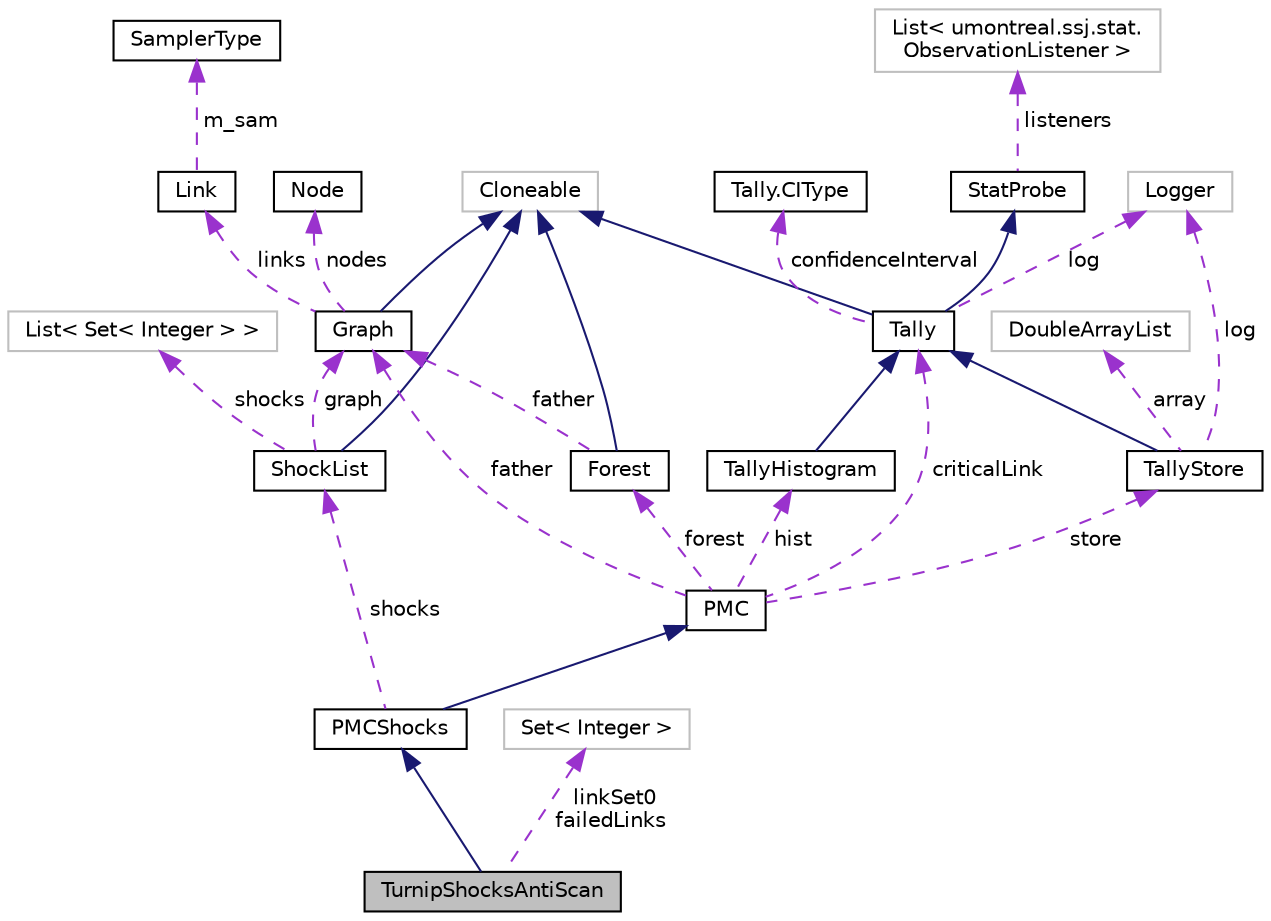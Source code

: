 digraph "TurnipShocksAntiScan"
{
 // INTERACTIVE_SVG=YES
  bgcolor="transparent";
  edge [fontname="Helvetica",fontsize="10",labelfontname="Helvetica",labelfontsize="10"];
  node [fontname="Helvetica",fontsize="10",shape=record];
  Node4 [label="TurnipShocksAntiScan",height=0.2,width=0.4,color="black", fillcolor="grey75", style="filled", fontcolor="black"];
  Node5 -> Node4 [dir="back",color="midnightblue",fontsize="10",style="solid",fontname="Helvetica"];
  Node5 [label="PMCShocks",height=0.2,width=0.4,color="black",URL="$d6/d1b/classumontreal_1_1ssj_1_1networks_1_1PMCShocks.html",tooltip="This class implements the Permutation Monte Carlo method with shocks to estimate the reliability of a..."];
  Node6 -> Node5 [dir="back",color="midnightblue",fontsize="10",style="solid",fontname="Helvetica"];
  Node6 [label="PMC",height=0.2,width=0.4,color="black",URL="$d4/de0/classumontreal_1_1ssj_1_1networks_1_1PMC.html",tooltip="This class implements the Permutation Monte Carlo method to estimate the reliability of a network..."];
  Node7 -> Node6 [dir="back",color="darkorchid3",fontsize="10",style="dashed",label=" forest" ,fontname="Helvetica"];
  Node7 [label="Forest",height=0.2,width=0.4,color="black",URL="$d8/d06/classumontreal_1_1ssj_1_1networks_1_1Forest.html",tooltip="This class implements forest and trees. "];
  Node8 -> Node7 [dir="back",color="midnightblue",fontsize="10",style="solid",fontname="Helvetica"];
  Node8 [label="Cloneable",height=0.2,width=0.4,color="grey75"];
  Node9 -> Node7 [dir="back",color="darkorchid3",fontsize="10",style="dashed",label=" father" ,fontname="Helvetica"];
  Node9 [label="Graph",height=0.2,width=0.4,color="black",URL="$d4/d6e/classumontreal_1_1ssj_1_1networks_1_1Graph.html",tooltip="This class implements a stochastic non-oriented weighted graph (a network). "];
  Node8 -> Node9 [dir="back",color="midnightblue",fontsize="10",style="solid",fontname="Helvetica"];
  Node10 -> Node9 [dir="back",color="darkorchid3",fontsize="10",style="dashed",label=" nodes" ,fontname="Helvetica"];
  Node10 [label="Node",height=0.2,width=0.4,color="black",URL="$dc/dbc/classumontreal_1_1ssj_1_1networks_1_1Node.html",tooltip="This class provides nodes for a graph. "];
  Node11 -> Node9 [dir="back",color="darkorchid3",fontsize="10",style="dashed",label=" links" ,fontname="Helvetica"];
  Node11 [label="Link",height=0.2,width=0.4,color="black",URL="$df/d9c/classumontreal_1_1ssj_1_1networks_1_1Link.html",tooltip="A Link of a network. "];
  Node12 -> Node11 [dir="back",color="darkorchid3",fontsize="10",style="dashed",label=" m_sam" ,fontname="Helvetica"];
  Node12 [label="SamplerType",height=0.2,width=0.4,color="black",URL="$db/d5d/enumumontreal_1_1ssj_1_1networks_1_1SamplerType.html"];
  Node9 -> Node6 [dir="back",color="darkorchid3",fontsize="10",style="dashed",label=" father" ,fontname="Helvetica"];
  Node13 -> Node6 [dir="back",color="darkorchid3",fontsize="10",style="dashed",label=" criticalLink" ,fontname="Helvetica"];
  Node13 [label="Tally",height=0.2,width=0.4,color="black",URL="$d8/d54/classumontreal_1_1ssj_1_1stat_1_1Tally.html",tooltip="A subclass of StatProbe. "];
  Node14 -> Node13 [dir="back",color="midnightblue",fontsize="10",style="solid",fontname="Helvetica"];
  Node14 [label="StatProbe",height=0.2,width=0.4,color="black",URL="$d5/d8e/classumontreal_1_1ssj_1_1stat_1_1StatProbe.html",tooltip="The objects of this class are statistical probes or collectors, which are elementary devices for coll..."];
  Node15 -> Node14 [dir="back",color="darkorchid3",fontsize="10",style="dashed",label=" listeners" ,fontname="Helvetica"];
  Node15 [label="List\< umontreal.ssj.stat.\lObservationListener \>",height=0.2,width=0.4,color="grey75"];
  Node8 -> Node13 [dir="back",color="midnightblue",fontsize="10",style="solid",fontname="Helvetica"];
  Node16 -> Node13 [dir="back",color="darkorchid3",fontsize="10",style="dashed",label=" log" ,fontname="Helvetica"];
  Node16 [label="Logger",height=0.2,width=0.4,color="grey75"];
  Node17 -> Node13 [dir="back",color="darkorchid3",fontsize="10",style="dashed",label=" confidenceInterval" ,fontname="Helvetica"];
  Node17 [label="Tally.CIType",height=0.2,width=0.4,color="black",URL="$d9/df5/enumumontreal_1_1ssj_1_1stat_1_1Tally_1_1CIType.html"];
  Node18 -> Node6 [dir="back",color="darkorchid3",fontsize="10",style="dashed",label=" store" ,fontname="Helvetica"];
  Node18 [label="TallyStore",height=0.2,width=0.4,color="black",URL="$d8/de5/classumontreal_1_1ssj_1_1stat_1_1TallyStore.html",tooltip="This class is a variant of Tally for which the individual observations are stored in a list implement..."];
  Node13 -> Node18 [dir="back",color="midnightblue",fontsize="10",style="solid",fontname="Helvetica"];
  Node19 -> Node18 [dir="back",color="darkorchid3",fontsize="10",style="dashed",label=" array" ,fontname="Helvetica"];
  Node19 [label="DoubleArrayList",height=0.2,width=0.4,color="grey75"];
  Node16 -> Node18 [dir="back",color="darkorchid3",fontsize="10",style="dashed",label=" log" ,fontname="Helvetica"];
  Node20 -> Node6 [dir="back",color="darkorchid3",fontsize="10",style="dashed",label=" hist" ,fontname="Helvetica"];
  Node20 [label="TallyHistogram",height=0.2,width=0.4,color="black",URL="$de/d2f/classumontreal_1_1ssj_1_1stat_1_1TallyHistogram.html",tooltip="This class extends Tally. "];
  Node13 -> Node20 [dir="back",color="midnightblue",fontsize="10",style="solid",fontname="Helvetica"];
  Node21 -> Node5 [dir="back",color="darkorchid3",fontsize="10",style="dashed",label=" shocks" ,fontname="Helvetica"];
  Node21 [label="ShockList",height=0.2,width=0.4,color="black",URL="$d9/d27/classumontreal_1_1ssj_1_1networks_1_1ShockList.html",tooltip="This class implements lists of shocks which make sets of links in a graph fail simultaneously. "];
  Node8 -> Node21 [dir="back",color="midnightblue",fontsize="10",style="solid",fontname="Helvetica"];
  Node9 -> Node21 [dir="back",color="darkorchid3",fontsize="10",style="dashed",label=" graph" ,fontname="Helvetica"];
  Node22 -> Node21 [dir="back",color="darkorchid3",fontsize="10",style="dashed",label=" shocks" ,fontname="Helvetica"];
  Node22 [label="List\< Set\< Integer \> \>",height=0.2,width=0.4,color="grey75"];
  Node23 -> Node4 [dir="back",color="darkorchid3",fontsize="10",style="dashed",label=" linkSet0\nfailedLinks" ,fontname="Helvetica"];
  Node23 [label="Set\< Integer \>",height=0.2,width=0.4,color="grey75"];
}
